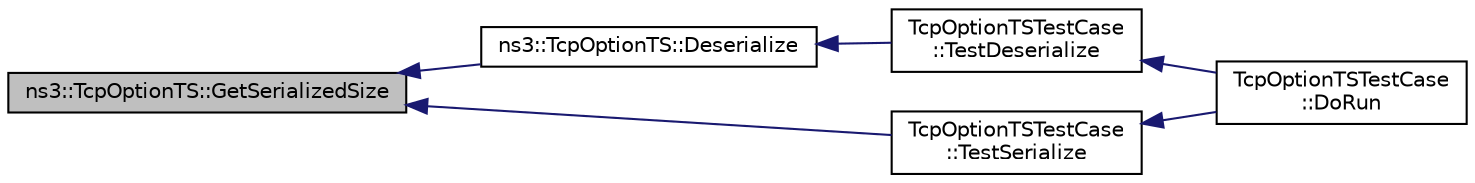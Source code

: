 digraph "ns3::TcpOptionTS::GetSerializedSize"
{
  edge [fontname="Helvetica",fontsize="10",labelfontname="Helvetica",labelfontsize="10"];
  node [fontname="Helvetica",fontsize="10",shape=record];
  rankdir="LR";
  Node1 [label="ns3::TcpOptionTS::GetSerializedSize",height=0.2,width=0.4,color="black", fillcolor="grey75", style="filled", fontcolor="black"];
  Node1 -> Node2 [dir="back",color="midnightblue",fontsize="10",style="solid"];
  Node2 [label="ns3::TcpOptionTS::Deserialize",height=0.2,width=0.4,color="black", fillcolor="white", style="filled",URL="$d0/dbe/classns3_1_1TcpOptionTS.html#ae71464d31dff111b7bb6bf3bd0bd43b3",tooltip="Deserialize the Option from a buffer iterator. "];
  Node2 -> Node3 [dir="back",color="midnightblue",fontsize="10",style="solid"];
  Node3 [label="TcpOptionTSTestCase\l::TestDeserialize",height=0.2,width=0.4,color="black", fillcolor="white", style="filled",URL="$d9/d80/classTcpOptionTSTestCase.html#aadd81683ca04ef16306e8571c67dcf65",tooltip="Deserialization test. "];
  Node3 -> Node4 [dir="back",color="midnightblue",fontsize="10",style="solid"];
  Node4 [label="TcpOptionTSTestCase\l::DoRun",height=0.2,width=0.4,color="black", fillcolor="white", style="filled",URL="$d9/d80/classTcpOptionTSTestCase.html#a53011c31faadadd5da00292ee7544b35",tooltip="Implementation to actually run this TestCase. "];
  Node1 -> Node5 [dir="back",color="midnightblue",fontsize="10",style="solid"];
  Node5 [label="TcpOptionTSTestCase\l::TestSerialize",height=0.2,width=0.4,color="black", fillcolor="white", style="filled",URL="$d9/d80/classTcpOptionTSTestCase.html#a14597883403704320352bf1caad38777",tooltip="Serialization test. "];
  Node5 -> Node4 [dir="back",color="midnightblue",fontsize="10",style="solid"];
}
